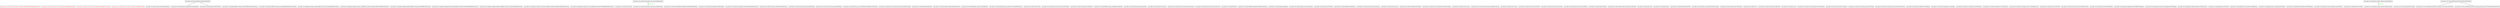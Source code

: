 digraph "classes_zeeguu_core_view" {
rankdir=BT
charset="utf-8"
"api.zeeguu.core.content_retriever.crawler_exceptions.FailedToParseWithReadabilityServer" [color="black", fontcolor="red", label=<api.zeeguu.core.content_retriever.crawler_exceptions.FailedToParseWithReadabilityServer>, shape="record", style="solid"];
"api.zeeguu.core.content_retriever.crawler_exceptions.SkippedAlreadyInDB" [color="black", fontcolor="red", label=<api.zeeguu.core.content_retriever.crawler_exceptions.SkippedAlreadyInDB>, shape="record", style="solid"];
"api.zeeguu.core.content_retriever.crawler_exceptions.SkippedForLowQuality" [color="black", fontcolor="red", label=<api.zeeguu.core.content_retriever.crawler_exceptions.SkippedForLowQuality>, shape="record", style="solid"];
"api.zeeguu.core.content_retriever.crawler_exceptions.SkippedForTooOld" [color="black", fontcolor="red", label=<api.zeeguu.core.content_retriever.crawler_exceptions.SkippedForTooOld>, shape="record", style="solid"];
"api.zeeguu.core.emailer.zeeguu_mailer.ZeeguuMailer" [color="black", fontcolor="black", label=<api.zeeguu.core.emailer.zeeguu_mailer.ZeeguuMailer>, shape="record", style="solid"];
"api.zeeguu.core.feed_handler.feed_handler.FeedHandler" [color="black", fontcolor="black", label=<api.zeeguu.core.feed_handler.feed_handler.FeedHandler>, shape="record", style="solid"];
"api.zeeguu.core.feed_handler.newspaperfeed.NewspaperFeed" [color="black", fontcolor="black", label=<api.zeeguu.core.feed_handler.newspaperfeed.NewspaperFeed>, shape="record", style="solid"];
"api.zeeguu.core.feed_handler.rssfeed.RSSFeed" [color="black", fontcolor="black", label=<api.zeeguu.core.feed_handler.rssfeed.RSSFeed>, shape="record", style="solid"];
"api.zeeguu.core.language.difficulty_estimator_factory.DifficultyEstimatorFactory" [color="black", fontcolor="black", label=<api.zeeguu.core.language.difficulty_estimator_factory.DifficultyEstimatorFactory>, shape="record", style="solid"];
"api.zeeguu.core.language.difficulty_estimator_strategy.DifficultyEstimatorStrategy" [color="black", fontcolor="black", label=<api.zeeguu.core.language.difficulty_estimator_strategy.DifficultyEstimatorStrategy>, shape="record", style="solid"];
"api.zeeguu.core.language.strategies.cognacy_difficulty_estimator.CognacyDifficultyEstimator" [color="black", fontcolor="black", label=<api.zeeguu.core.language.strategies.cognacy_difficulty_estimator.CognacyDifficultyEstimator>, shape="record", style="solid"];
"api.zeeguu.core.language.strategies.cognacy_wh_difficulty_estimator.CognacyWordHistoryDifficultyEstimator" [color="black", fontcolor="black", label=<api.zeeguu.core.language.strategies.cognacy_wh_difficulty_estimator.CognacyWordHistoryDifficultyEstimator>, shape="record", style="solid"];
"api.zeeguu.core.language.strategies.default_difficulty_estimator.DefaultDifficultyEstimator" [color="black", fontcolor="black", label=<api.zeeguu.core.language.strategies.default_difficulty_estimator.DefaultDifficultyEstimator>, shape="record", style="solid"];
"api.zeeguu.core.language.strategies.flesch_kincaid_difficulty_estimator.FleschKincaidDifficultyEstimator" [color="black", fontcolor="black", label=<api.zeeguu.core.language.strategies.flesch_kincaid_difficulty_estimator.FleschKincaidDifficultyEstimator>, shape="record", style="solid"];
"api.zeeguu.core.language.strategies.frequency_difficulty_estimator.FrequencyDifficultyEstimator" [color="black", fontcolor="black", label=<api.zeeguu.core.language.strategies.frequency_difficulty_estimator.FrequencyDifficultyEstimator>, shape="record", style="solid"];
"api.zeeguu.core.language.strategies.word_history_difficulty_estimator.WordHistoryDifficultyEstimator" [color="black", fontcolor="black", label=<api.zeeguu.core.language.strategies.word_history_difficulty_estimator.WordHistoryDifficultyEstimator>, shape="record", style="solid"];
"api.zeeguu.core.language.strategies.word_rank_difficulty_estimator.WordRankDifficultyEstimator" [color="black", fontcolor="black", label=<api.zeeguu.core.language.strategies.word_rank_difficulty_estimator.WordRankDifficultyEstimator>, shape="record", style="solid"];
"api.zeeguu.core.model.article.Article" [color="black", fontcolor="black", label=<api.zeeguu.core.model.article.Article>, shape="record", style="solid"];
"api.zeeguu.core.model.article_broken_code_map.ArticleBrokenMap" [color="black", fontcolor="black", label=<api.zeeguu.core.model.article_broken_code_map.ArticleBrokenMap>, shape="record", style="solid"];
"api.zeeguu.core.model.article_broken_code_map.LowQualityTypes" [color="black", fontcolor="black", label=<api.zeeguu.core.model.article_broken_code_map.LowQualityTypes>, shape="record", style="solid"];
"api.zeeguu.core.model.article_difficulty_feedback.ArticleDifficultyFeedback" [color="black", fontcolor="black", label=<api.zeeguu.core.model.article_difficulty_feedback.ArticleDifficultyFeedback>, shape="record", style="solid"];
"api.zeeguu.core.model.article_fragment.ArticleFragment" [color="black", fontcolor="black", label=<api.zeeguu.core.model.article_fragment.ArticleFragment>, shape="record", style="solid"];
"api.zeeguu.core.model.article_fragment_context.ArticleFragmentContext" [color="black", fontcolor="black", label=<api.zeeguu.core.model.article_fragment_context.ArticleFragmentContext>, shape="record", style="solid"];
"api.zeeguu.core.model.article_title_context.ArticleTitleContext" [color="black", fontcolor="black", label=<api.zeeguu.core.model.article_title_context.ArticleTitleContext>, shape="record", style="solid"];
"api.zeeguu.core.model.article_topic_map.ArticleTopicMap" [color="black", fontcolor="black", label=<api.zeeguu.core.model.article_topic_map.ArticleTopicMap>, shape="record", style="solid"];
"api.zeeguu.core.model.article_topic_map.TopicOriginType" [color="black", fontcolor="black", label=<api.zeeguu.core.model.article_topic_map.TopicOriginType>, shape="record", style="solid"];
"api.zeeguu.core.model.article_topic_user_feedback.ArticleTopicUserFeedback" [color="black", fontcolor="black", label=<api.zeeguu.core.model.article_topic_user_feedback.ArticleTopicUserFeedback>, shape="record", style="solid"];
"api.zeeguu.core.model.article_url_keyword_map.ArticleUrlKeywordMap" [color="black", fontcolor="black", label=<api.zeeguu.core.model.article_url_keyword_map.ArticleUrlKeywordMap>, shape="record", style="solid"];
"api.zeeguu.core.model.bookmark.Bookmark" [color="black", fontcolor="black", label=<api.zeeguu.core.model.bookmark.Bookmark>, shape="record", style="solid"];
"api.zeeguu.core.model.bookmark_context.BookmarkContext" [color="black", fontcolor="black", label=<api.zeeguu.core.model.bookmark_context.BookmarkContext>, shape="record", style="solid"];
"api.zeeguu.core.model.bookmark_context.ContextIdentifier" [color="black", fontcolor="black", label=<api.zeeguu.core.model.bookmark_context.ContextIdentifier>, shape="record", style="solid"];
"api.zeeguu.core.model.bookmark_user_preference.UserWordExPreference" [color="black", fontcolor="black", label=<api.zeeguu.core.model.bookmark_user_preference.UserWordExPreference>, shape="record", style="solid"];
"api.zeeguu.core.model.cohort.Cohort" [color="black", fontcolor="black", label=<api.zeeguu.core.model.cohort.Cohort>, shape="record", style="solid"];
"api.zeeguu.core.model.cohort_article_map.CohortArticleMap" [color="black", fontcolor="black", label=<api.zeeguu.core.model.cohort_article_map.CohortArticleMap>, shape="record", style="solid"];
"api.zeeguu.core.model.context_type.ContextType" [color="black", fontcolor="black", label=<api.zeeguu.core.model.context_type.ContextType>, shape="record", style="solid"];
"api.zeeguu.core.model.difficulty_lingo_rank.DifficultyLingoRank" [color="black", fontcolor="black", label=<api.zeeguu.core.model.difficulty_lingo_rank.DifficultyLingoRank>, shape="record", style="solid"];
"api.zeeguu.core.model.domain_name.DomainName" [color="black", fontcolor="black", label=<api.zeeguu.core.model.domain_name.DomainName>, shape="record", style="solid"];
"api.zeeguu.core.model.exercise.Exercise" [color="black", fontcolor="black", label=<api.zeeguu.core.model.exercise.Exercise>, shape="record", style="solid"];
"api.zeeguu.core.model.exercise_outcome.ExerciseOutcome" [color="black", fontcolor="black", label=<api.zeeguu.core.model.exercise_outcome.ExerciseOutcome>, shape="record", style="solid"];
"api.zeeguu.core.model.exercise_source.ExerciseSource" [color="black", fontcolor="black", label=<api.zeeguu.core.model.exercise_source.ExerciseSource>, shape="record", style="solid"];
"api.zeeguu.core.model.feed.Feed" [color="black", fontcolor="black", label=<api.zeeguu.core.model.feed.Feed>, shape="record", style="solid"];
"api.zeeguu.core.model.feedback_component.FeedbackComponent" [color="black", fontcolor="black", label=<api.zeeguu.core.model.feedback_component.FeedbackComponent>, shape="record", style="solid"];
"api.zeeguu.core.model.language.Language" [color="black", fontcolor="black", label=<api.zeeguu.core.model.language.Language>, shape="record", style="solid"];
"api.zeeguu.core.model.learning_cycle.LearningCycle" [color="black", fontcolor="black", label=<api.zeeguu.core.model.learning_cycle.LearningCycle>, shape="record", style="solid"];
"api.zeeguu.core.model.new_text.NewText" [color="black", fontcolor="black", label=<api.zeeguu.core.model.new_text.NewText>, shape="record", style="solid"];
"api.zeeguu.core.model.notification.Notification" [color="black", fontcolor="black", label=<api.zeeguu.core.model.notification.Notification>, shape="record", style="solid"];
"api.zeeguu.core.model.personal_copy.PersonalCopy" [color="black", fontcolor="black", label=<api.zeeguu.core.model.personal_copy.PersonalCopy>, shape="record", style="solid"];
"api.zeeguu.core.model.search.Search" [color="black", fontcolor="black", label=<api.zeeguu.core.model.search.Search>, shape="record", style="solid"];
"api.zeeguu.core.model.search_filter.SearchFilter" [color="black", fontcolor="black", label=<api.zeeguu.core.model.search_filter.SearchFilter>, shape="record", style="solid"];
"api.zeeguu.core.model.search_subscription.SearchSubscription" [color="black", fontcolor="black", label=<api.zeeguu.core.model.search_subscription.SearchSubscription>, shape="record", style="solid"];
"api.zeeguu.core.model.session.Session" [color="black", fontcolor="black", label=<api.zeeguu.core.model.session.Session>, shape="record", style="solid"];
"api.zeeguu.core.model.sorted_exercise_log.SortedExerciseLog" [color="black", fontcolor="black", label=<api.zeeguu.core.model.sorted_exercise_log.SortedExerciseLog>, shape="record", style="solid"];
"api.zeeguu.core.model.source.Source" [color="black", fontcolor="black", label=<api.zeeguu.core.model.source.Source>, shape="record", style="solid"];
"api.zeeguu.core.model.source_text.SourceText" [color="black", fontcolor="black", label=<api.zeeguu.core.model.source_text.SourceText>, shape="record", style="solid"];
"api.zeeguu.core.model.source_type.SourceType" [color="black", fontcolor="black", label=<api.zeeguu.core.model.source_type.SourceType>, shape="record", style="solid"];
"api.zeeguu.core.model.starred_article.StarredArticle" [color="black", fontcolor="black", label=<api.zeeguu.core.model.starred_article.StarredArticle>, shape="record", style="solid"];
"api.zeeguu.core.model.teacher.Teacher" [color="black", fontcolor="black", label=<api.zeeguu.core.model.teacher.Teacher>, shape="record", style="solid"];
"api.zeeguu.core.model.teacher_cohort_map.TeacherCohortMap" [color="black", fontcolor="black", label=<api.zeeguu.core.model.teacher_cohort_map.TeacherCohortMap>, shape="record", style="solid"];
"api.zeeguu.core.model.text.Text" [color="black", fontcolor="black", label=<api.zeeguu.core.model.text.Text>, shape="record", style="solid"];
"api.zeeguu.core.model.topic.Topic" [color="black", fontcolor="black", label=<api.zeeguu.core.model.topic.Topic>, shape="record", style="solid"];
"api.zeeguu.core.model.topic_filter.TopicFilter" [color="black", fontcolor="black", label=<api.zeeguu.core.model.topic_filter.TopicFilter>, shape="record", style="solid"];
"api.zeeguu.core.model.topic_subscription.TopicSubscription" [color="black", fontcolor="black", label=<api.zeeguu.core.model.topic_subscription.TopicSubscription>, shape="record", style="solid"];
"api.zeeguu.core.model.unique_code.UniqueCode" [color="black", fontcolor="black", label=<api.zeeguu.core.model.unique_code.UniqueCode>, shape="record", style="solid"];
"api.zeeguu.core.model.url.Url" [color="black", fontcolor="black", label=<api.zeeguu.core.model.url.Url>, shape="record", style="solid"];
"api.zeeguu.core.model.url_keyword.UrlKeyword" [color="black", fontcolor="black", label=<api.zeeguu.core.model.url_keyword.UrlKeyword>, shape="record", style="solid"];
"api.zeeguu.core.model.user.User" [color="black", fontcolor="black", label=<api.zeeguu.core.model.user.User>, shape="record", style="solid"];
"api.zeeguu.core.model.user_activitiy_data.UserActivityData" [color="black", fontcolor="black", label=<api.zeeguu.core.model.user_activitiy_data.UserActivityData>, shape="record", style="solid"];
"api.zeeguu.core.model.user_article.UserArticle" [color="black", fontcolor="black", label=<api.zeeguu.core.model.user_article.UserArticle>, shape="record", style="solid"];
"api.zeeguu.core.model.user_cohort_map.UserCohortMap" [color="black", fontcolor="black", label=<api.zeeguu.core.model.user_cohort_map.UserCohortMap>, shape="record", style="solid"];
"api.zeeguu.core.model.user_exercise_session.UserExerciseSession" [color="black", fontcolor="black", label=<api.zeeguu.core.model.user_exercise_session.UserExerciseSession>, shape="record", style="solid"];
"api.zeeguu.core.model.user_feedback.UserFeedback" [color="black", fontcolor="black", label=<api.zeeguu.core.model.user_feedback.UserFeedback>, shape="record", style="solid"];
"api.zeeguu.core.model.user_language.UserLanguage" [color="black", fontcolor="black", label=<api.zeeguu.core.model.user_language.UserLanguage>, shape="record", style="solid"];
"api.zeeguu.core.model.user_notification.UserNotification" [color="black", fontcolor="black", label=<api.zeeguu.core.model.user_notification.UserNotification>, shape="record", style="solid"];
"api.zeeguu.core.model.user_preference.UserPreference" [color="black", fontcolor="black", label=<api.zeeguu.core.model.user_preference.UserPreference>, shape="record", style="solid"];
"api.zeeguu.core.model.user_reading_session.UserReadingSession" [color="black", fontcolor="black", label=<api.zeeguu.core.model.user_reading_session.UserReadingSession>, shape="record", style="solid"];
"api.zeeguu.core.model.user_word.UserWord" [color="black", fontcolor="black", label=<api.zeeguu.core.model.user_word.UserWord>, shape="record", style="solid"];
"api.zeeguu.core.model.video_title_context.VideoTitleContext" [color="black", fontcolor="black", label=<api.zeeguu.core.model.video_title_context.VideoTitleContext>, shape="record", style="solid"];
"api.zeeguu.core.model.word_to_study.WordToStudy" [color="black", fontcolor="black", label=<api.zeeguu.core.model.word_to_study.WordToStudy>, shape="record", style="solid"];
"api.zeeguu.core.nlp_pipeline.alignment_errant.ERRANT_Alignment" [color="black", fontcolor="black", label=<api.zeeguu.core.nlp_pipeline.alignment_errant.ERRANT_Alignment>, shape="record", style="solid"];
"api.zeeguu.core.nlp_pipeline.automatic_gec_tagging.AutoGECTagging" [color="black", fontcolor="black", label=<api.zeeguu.core.nlp_pipeline.automatic_gec_tagging.AutoGECTagging>, shape="record", style="solid"];
"api.zeeguu.core.nlp_pipeline.confusion_generator.NoiseGenerator" [color="black", fontcolor="black", label=<api.zeeguu.core.nlp_pipeline.confusion_generator.NoiseGenerator>, shape="record", style="solid"];
"api.zeeguu.core.nlp_pipeline.edit_errant.Edit" [color="black", fontcolor="black", label=<api.zeeguu.core.nlp_pipeline.edit_errant.Edit>, shape="record", style="solid"];
"api.zeeguu.core.nlp_pipeline.reduce_context.ContextReducer" [color="black", fontcolor="black", label=<api.zeeguu.core.nlp_pipeline.reduce_context.ContextReducer>, shape="record", style="solid"];
"api.zeeguu.core.nlp_pipeline.spacy_wrapper.SpacyWrapper" [color="black", fontcolor="black", label=<api.zeeguu.core.nlp_pipeline.spacy_wrapper.SpacyWrapper>, shape="record", style="solid"];
"api.zeeguu.core.tokenization.nltk_tokenizer.NLTKTokenizer" [color="black", fontcolor="black", label=<api.zeeguu.core.tokenization.nltk_tokenizer.NLTKTokenizer>, shape="record", style="solid"];
"api.zeeguu.core.tokenization.stanza_tokenizer.StanzaTokenizer" [color="black", fontcolor="black", label=<api.zeeguu.core.tokenization.stanza_tokenizer.StanzaTokenizer>, shape="record", style="solid"];
"api.zeeguu.core.tokenization.token.Token" [color="black", fontcolor="black", label=<api.zeeguu.core.tokenization.token.Token>, shape="record", style="solid"];
"api.zeeguu.core.tokenization.zeeguu_tokenizer.TokenizerModel" [color="black", fontcolor="black", label=<api.zeeguu.core.tokenization.zeeguu_tokenizer.TokenizerModel>, shape="record", style="solid"];
"api.zeeguu.core.tokenization.zeeguu_tokenizer.ZeeguuTokenizer" [color="black", fontcolor="black", label=<api.zeeguu.core.tokenization.zeeguu_tokenizer.ZeeguuTokenizer>, shape="record", style="solid"];
"api.zeeguu.core.util.encoding.JSONSerializable" [color="black", fontcolor="black", label=<api.zeeguu.core.util.encoding.JSONSerializable>, shape="record", style="solid"];
"api.zeeguu.core.word_scheduling.basicSR.basicSR.BasicSRSchedule" [color="black", fontcolor="black", label=<api.zeeguu.core.word_scheduling.basicSR.basicSR.BasicSRSchedule>, shape="record", style="solid"];
"api.zeeguu.core.word_scheduling.basicSR.four_levels_per_word.FourLevelsPerWord" [color="black", fontcolor="black", label=<api.zeeguu.core.word_scheduling.basicSR.four_levels_per_word.FourLevelsPerWord>, shape="record", style="solid"];
"api.zeeguu.core.word_scheduling.basicSR.two_learning_cycles_per_word.TwoLearningCyclesPerWord" [color="black", fontcolor="black", label=<api.zeeguu.core.word_scheduling.basicSR.two_learning_cycles_per_word.TwoLearningCyclesPerWord>, shape="record", style="solid"];
"api.zeeguu.core.feed_handler.newspaperfeed.NewspaperFeed" -> "api.zeeguu.core.feed_handler.feed_handler.FeedHandler" [arrowhead="empty", arrowtail="none"];
"api.zeeguu.core.feed_handler.rssfeed.RSSFeed" -> "api.zeeguu.core.feed_handler.feed_handler.FeedHandler" [arrowhead="empty", arrowtail="none"];
"api.zeeguu.core.word_scheduling.basicSR.four_levels_per_word.FourLevelsPerWord" -> "api.zeeguu.core.word_scheduling.basicSR.basicSR.BasicSRSchedule" [arrowhead="empty", arrowtail="none"];
"api.zeeguu.core.word_scheduling.basicSR.two_learning_cycles_per_word.TwoLearningCyclesPerWord" -> "api.zeeguu.core.word_scheduling.basicSR.basicSR.BasicSRSchedule" [arrowhead="empty", arrowtail="none"];
"api.zeeguu.core.model.article_broken_code_map.LowQualityTypes" -> "api.zeeguu.core.model.article_broken_code_map.ArticleBrokenMap" [arrowhead="odiamond", arrowtail="none", fontcolor="green", label="broken_code", style="solid"];
"api.zeeguu.core.tokenization.zeeguu_tokenizer.TokenizerModel" -> "api.zeeguu.core.tokenization.zeeguu_tokenizer.ZeeguuTokenizer" [arrowhead="odiamond", arrowtail="none", fontcolor="green", label="model_type", style="solid"];
}
